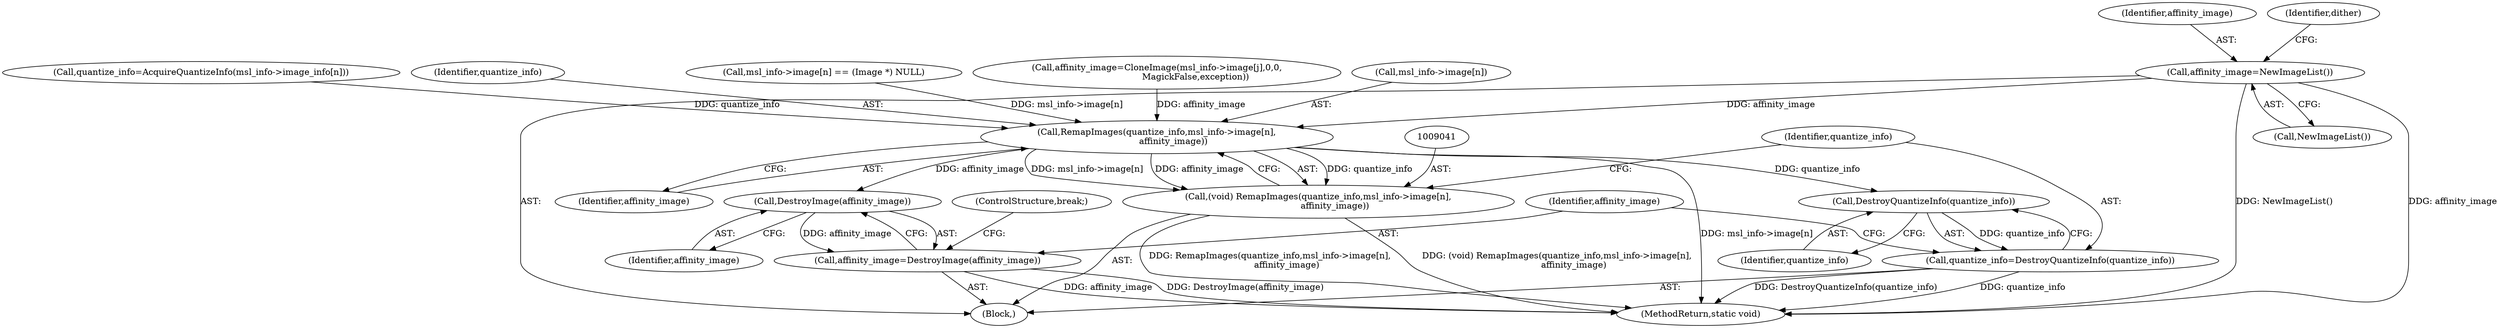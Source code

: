 digraph "0_ImageMagick_56d6e20de489113617cbbddaf41e92600a34db22@pointer" {
"1008867" [label="(Call,affinity_image=NewImageList())"];
"1009042" [label="(Call,RemapImages(quantize_info,msl_info->image[n],\n            affinity_image))"];
"1009040" [label="(Call,(void) RemapImages(quantize_info,msl_info->image[n],\n            affinity_image))"];
"1009052" [label="(Call,DestroyQuantizeInfo(quantize_info))"];
"1009050" [label="(Call,quantize_info=DestroyQuantizeInfo(quantize_info))"];
"1009056" [label="(Call,DestroyImage(affinity_image))"];
"1009054" [label="(Call,affinity_image=DestroyImage(affinity_image))"];
"1009055" [label="(Identifier,affinity_image)"];
"1008867" [label="(Call,affinity_image=NewImageList())"];
"1009027" [label="(Call,quantize_info=AcquireQuantizeInfo(msl_info->image_info[n]))"];
"1009052" [label="(Call,DestroyQuantizeInfo(quantize_info))"];
"1009050" [label="(Call,quantize_info=DestroyQuantizeInfo(quantize_info))"];
"1008869" [label="(Call,NewImageList())"];
"1008868" [label="(Identifier,affinity_image)"];
"1009040" [label="(Call,(void) RemapImages(quantize_info,msl_info->image[n],\n            affinity_image))"];
"1009057" [label="(Identifier,affinity_image)"];
"1009043" [label="(Identifier,quantize_info)"];
"1009051" [label="(Identifier,quantize_info)"];
"1008845" [label="(Block,)"];
"1009058" [label="(ControlStructure,break;)"];
"1009042" [label="(Call,RemapImages(quantize_info,msl_info->image[n],\n            affinity_image))"];
"1008850" [label="(Call,msl_info->image[n] == (Image *) NULL)"];
"1009053" [label="(Identifier,quantize_info)"];
"1009049" [label="(Identifier,affinity_image)"];
"1009006" [label="(Call,affinity_image=CloneImage(msl_info->image[j],0,0,\n                            MagickFalse,exception))"];
"1008871" [label="(Identifier,dither)"];
"1009056" [label="(Call,DestroyImage(affinity_image))"];
"1019610" [label="(MethodReturn,static void)"];
"1009044" [label="(Call,msl_info->image[n])"];
"1009054" [label="(Call,affinity_image=DestroyImage(affinity_image))"];
"1008867" -> "1008845"  [label="AST: "];
"1008867" -> "1008869"  [label="CFG: "];
"1008868" -> "1008867"  [label="AST: "];
"1008869" -> "1008867"  [label="AST: "];
"1008871" -> "1008867"  [label="CFG: "];
"1008867" -> "1019610"  [label="DDG: affinity_image"];
"1008867" -> "1019610"  [label="DDG: NewImageList()"];
"1008867" -> "1009042"  [label="DDG: affinity_image"];
"1009042" -> "1009040"  [label="AST: "];
"1009042" -> "1009049"  [label="CFG: "];
"1009043" -> "1009042"  [label="AST: "];
"1009044" -> "1009042"  [label="AST: "];
"1009049" -> "1009042"  [label="AST: "];
"1009040" -> "1009042"  [label="CFG: "];
"1009042" -> "1019610"  [label="DDG: msl_info->image[n]"];
"1009042" -> "1009040"  [label="DDG: quantize_info"];
"1009042" -> "1009040"  [label="DDG: msl_info->image[n]"];
"1009042" -> "1009040"  [label="DDG: affinity_image"];
"1009027" -> "1009042"  [label="DDG: quantize_info"];
"1008850" -> "1009042"  [label="DDG: msl_info->image[n]"];
"1009006" -> "1009042"  [label="DDG: affinity_image"];
"1009042" -> "1009052"  [label="DDG: quantize_info"];
"1009042" -> "1009056"  [label="DDG: affinity_image"];
"1009040" -> "1008845"  [label="AST: "];
"1009041" -> "1009040"  [label="AST: "];
"1009051" -> "1009040"  [label="CFG: "];
"1009040" -> "1019610"  [label="DDG: (void) RemapImages(quantize_info,msl_info->image[n],\n            affinity_image)"];
"1009040" -> "1019610"  [label="DDG: RemapImages(quantize_info,msl_info->image[n],\n            affinity_image)"];
"1009052" -> "1009050"  [label="AST: "];
"1009052" -> "1009053"  [label="CFG: "];
"1009053" -> "1009052"  [label="AST: "];
"1009050" -> "1009052"  [label="CFG: "];
"1009052" -> "1009050"  [label="DDG: quantize_info"];
"1009050" -> "1008845"  [label="AST: "];
"1009051" -> "1009050"  [label="AST: "];
"1009055" -> "1009050"  [label="CFG: "];
"1009050" -> "1019610"  [label="DDG: quantize_info"];
"1009050" -> "1019610"  [label="DDG: DestroyQuantizeInfo(quantize_info)"];
"1009056" -> "1009054"  [label="AST: "];
"1009056" -> "1009057"  [label="CFG: "];
"1009057" -> "1009056"  [label="AST: "];
"1009054" -> "1009056"  [label="CFG: "];
"1009056" -> "1009054"  [label="DDG: affinity_image"];
"1009054" -> "1008845"  [label="AST: "];
"1009055" -> "1009054"  [label="AST: "];
"1009058" -> "1009054"  [label="CFG: "];
"1009054" -> "1019610"  [label="DDG: affinity_image"];
"1009054" -> "1019610"  [label="DDG: DestroyImage(affinity_image)"];
}
